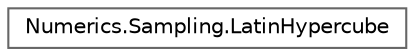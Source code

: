 digraph "Graphical Class Hierarchy"
{
 // LATEX_PDF_SIZE
  bgcolor="transparent";
  edge [fontname=Helvetica,fontsize=10,labelfontname=Helvetica,labelfontsize=10];
  node [fontname=Helvetica,fontsize=10,shape=box,height=0.2,width=0.4];
  rankdir="LR";
  Node0 [id="Node000000",label="Numerics.Sampling.LatinHypercube",height=0.2,width=0.4,color="grey40", fillcolor="white", style="filled",URL="$class_numerics_1_1_sampling_1_1_latin_hypercube.html",tooltip="A class to perform Latin hypercube sampling (LHS)."];
}
